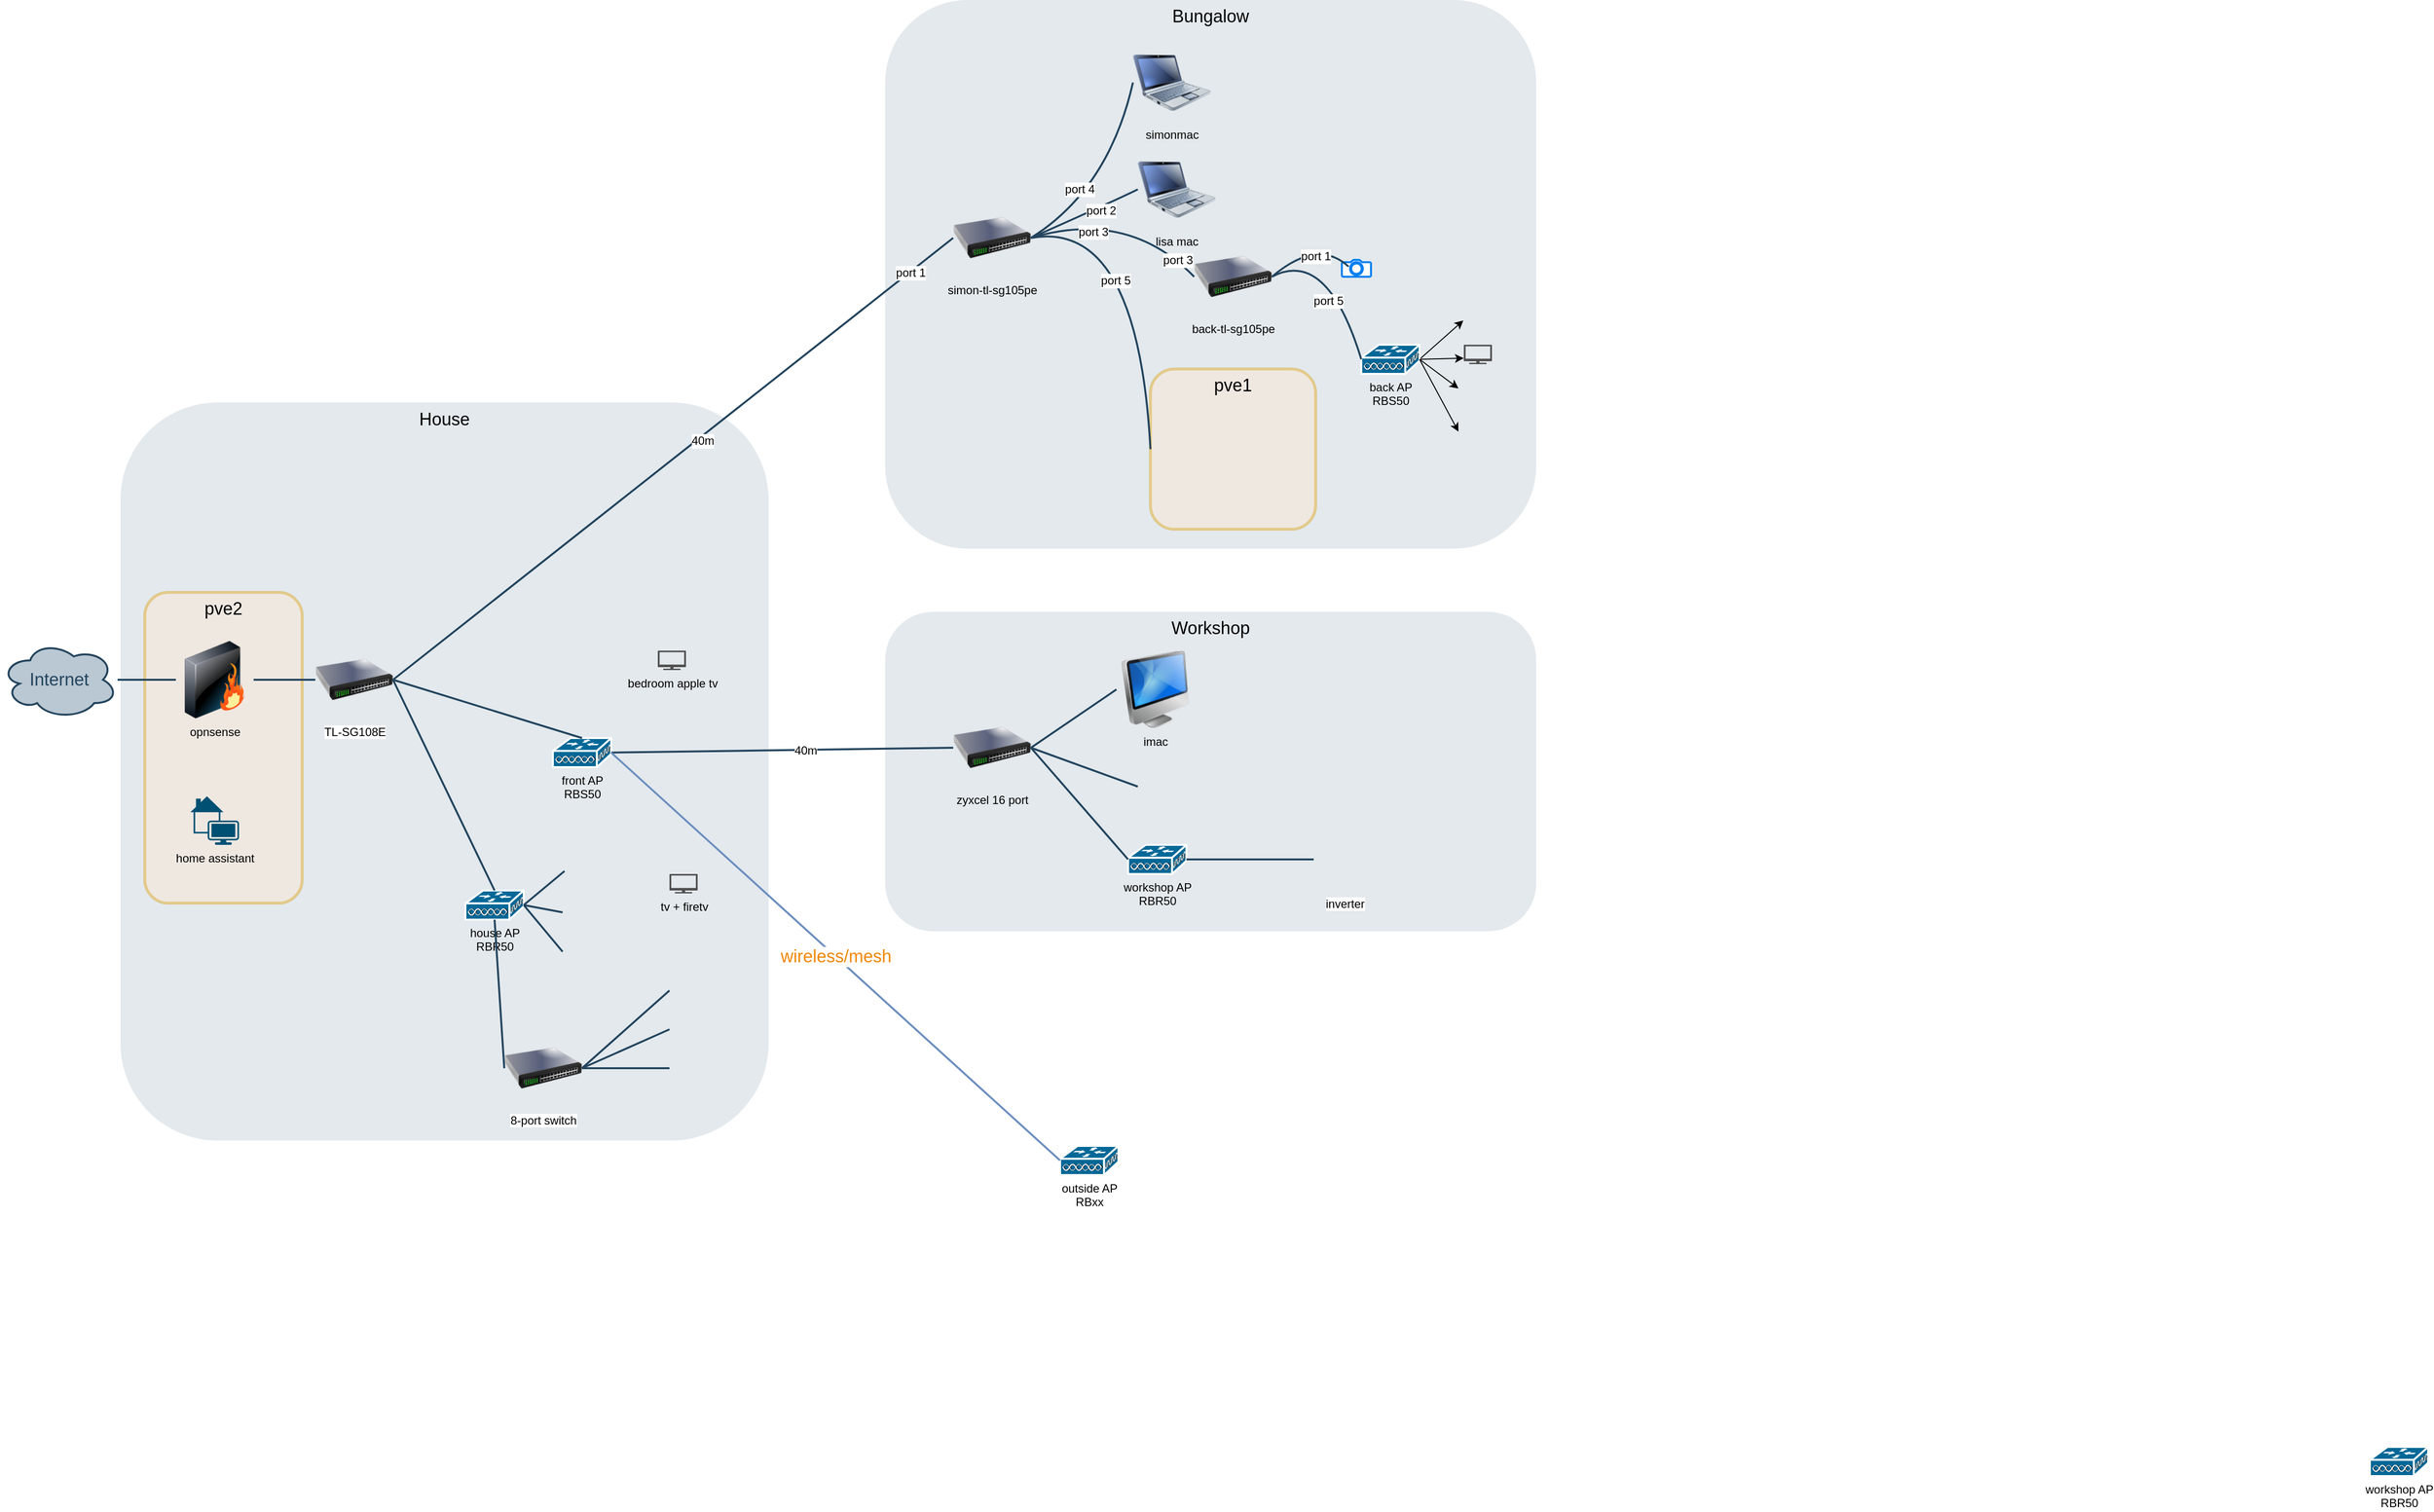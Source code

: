 <mxfile version="20.8.13" type="github">
  <diagram id="a45cf8ec-cd66-6f27-3ac3-be6e809c9e4a" name="Page-1">
    <mxGraphModel dx="1876" dy="2439" grid="1" gridSize="10" guides="1" tooltips="1" connect="1" arrows="1" fold="1" page="1" pageScale="1" pageWidth="827" pageHeight="1169" background="none" math="0" shadow="0">
      <root>
        <mxCell id="0" />
        <mxCell id="1" parent="0" />
        <mxCell id="ZwwhS14W_H6sbuMGakLy-214" value="House" style="rounded=1;whiteSpace=wrap;html=1;shadow=0;strokeColor=none;fillColor=#BAC8D3;gradientColor=none;fontSize=18;fontColor=default;opacity=40;fontStyle=0;strokeWidth=3;verticalAlign=top;" vertex="1" parent="1">
          <mxGeometry x="213" y="-295.5" width="667" height="760" as="geometry" />
        </mxCell>
        <mxCell id="ZwwhS14W_H6sbuMGakLy-209" value="pve2" style="rounded=1;whiteSpace=wrap;html=1;shadow=0;strokeColor=#d79b00;fillColor=#ffe6cc;fontSize=18;opacity=40;fontStyle=0;strokeWidth=3;verticalAlign=top;fontColor=default;" vertex="1" parent="1">
          <mxGeometry x="238" y="-100" width="162" height="320" as="geometry" />
        </mxCell>
        <mxCell id="ZwwhS14W_H6sbuMGakLy-174" value="Bungalow" style="rounded=1;whiteSpace=wrap;html=1;shadow=0;strokeColor=none;fillColor=#BAC8D3;gradientColor=none;fontSize=18;fontColor=default;opacity=40;fontStyle=0;strokeWidth=3;verticalAlign=top;" vertex="1" parent="1">
          <mxGeometry x="1000" y="-710" width="670" height="565" as="geometry" />
        </mxCell>
        <mxCell id="19" value="Internet" style="ellipse;shape=cloud;whiteSpace=wrap;html=1;shadow=0;strokeColor=#23445D;fillColor=#BAC8D3;gradientColor=none;fontSize=18;fontColor=#23445D;gradientDirection=north;fontStyle=0;strokeWidth=2;" parent="1" vertex="1">
          <mxGeometry x="90" y="-50" width="120" height="80" as="geometry" />
        </mxCell>
        <mxCell id="82" value="opnsense" style="image;html=1;image=img/lib/clip_art/networking/Firewall_128x128.png;shadow=0;strokeColor=#000000;fillColor=#FFFFFF;gradientColor=none;fontSize=12;fontColor=default;fontStyle=0;labelBackgroundColor=none;" parent="1" vertex="1">
          <mxGeometry x="270" y="-50" width="80" height="80" as="geometry" />
        </mxCell>
        <mxCell id="103" value="" style="strokeWidth=2;rounded=0;endArrow=none;startArrow=none;startSize=10;endSize=10;dashed=0;html=1;strokeColor=#23445D;fontSize=18;fontColor=#F08705;startFill=0;endFill=0;fontStyle=0;entryX=0;entryY=0.5;entryDx=0;entryDy=0;exitX=1;exitY=0.5;exitDx=0;exitDy=0;" parent="1" source="82" target="ZwwhS14W_H6sbuMGakLy-173" edge="1">
          <mxGeometry relative="1" as="geometry">
            <mxPoint x="390" y="130" as="sourcePoint" />
            <mxPoint x="600" y="-10" as="targetPoint" />
          </mxGeometry>
        </mxCell>
        <mxCell id="110" style="edgeStyle=none;rounded=0;html=1;startArrow=none;startFill=0;endArrow=none;endFill=0;fontSize=18;fontColor=#F08705;strokeColor=#23445D;strokeWidth=2;fontStyle=0" parent="1" source="82" target="19" edge="1">
          <mxGeometry relative="1" as="geometry" />
        </mxCell>
        <mxCell id="ZwwhS14W_H6sbuMGakLy-173" value="TL-SG108E" style="image;html=1;image=img/lib/clip_art/networking/Switch_128x128.png" vertex="1" parent="1">
          <mxGeometry x="413.5" y="-50" width="80" height="80" as="geometry" />
        </mxCell>
        <mxCell id="ZwwhS14W_H6sbuMGakLy-175" value="simon-tl-sg105pe" style="image;html=1;image=img/lib/clip_art/networking/Switch_128x128.png;labelBackgroundColor=none;" vertex="1" parent="1">
          <mxGeometry x="1070" y="-505" width="80" height="80" as="geometry" />
        </mxCell>
        <mxCell id="ZwwhS14W_H6sbuMGakLy-179" value="simonmac" style="image;html=1;image=img/lib/clip_art/computers/Netbook_128x128.png;shadow=0;strokeColor=#000000;fillColor=#FFFFFF;gradientColor=none;fontSize=12;fontColor=default;fontStyle=0;labelBackgroundColor=none;verticalAlign=top;" vertex="1" parent="1">
          <mxGeometry x="1255" y="-665" width="80" height="80" as="geometry" />
        </mxCell>
        <mxCell id="ZwwhS14W_H6sbuMGakLy-184" value="" style="strokeWidth=2;rounded=0;endArrow=none;startArrow=none;startSize=10;endSize=10;dashed=0;html=1;strokeColor=#23445D;fontSize=18;fontColor=#F08705;startFill=0;endFill=0;fontStyle=0;entryX=0;entryY=0.5;entryDx=0;entryDy=0;exitX=1;exitY=0.5;exitDx=0;exitDy=0;" edge="1" parent="1" source="ZwwhS14W_H6sbuMGakLy-173" target="ZwwhS14W_H6sbuMGakLy-175">
          <mxGeometry relative="1" as="geometry">
            <mxPoint x="360" as="sourcePoint" />
            <mxPoint x="423.5" as="targetPoint" />
          </mxGeometry>
        </mxCell>
        <mxCell id="ZwwhS14W_H6sbuMGakLy-262" value="40m" style="edgeLabel;html=1;align=center;verticalAlign=middle;resizable=0;points=[];fontSize=12;fontColor=none;" vertex="1" connectable="0" parent="ZwwhS14W_H6sbuMGakLy-184">
          <mxGeometry x="0.095" y="-3" relative="1" as="geometry">
            <mxPoint x="1" as="offset" />
          </mxGeometry>
        </mxCell>
        <mxCell id="ZwwhS14W_H6sbuMGakLy-270" value="port 1" style="edgeLabel;html=1;align=center;verticalAlign=middle;resizable=0;points=[];fontSize=12;fontColor=none;" vertex="1" connectable="0" parent="ZwwhS14W_H6sbuMGakLy-184">
          <mxGeometry x="0.845" relative="1" as="geometry">
            <mxPoint as="offset" />
          </mxGeometry>
        </mxCell>
        <mxCell id="ZwwhS14W_H6sbuMGakLy-185" value="" style="strokeWidth=2;endArrow=none;startArrow=none;startSize=10;endSize=10;dashed=0;html=1;strokeColor=#23445D;fontSize=18;fontColor=#F08705;startFill=0;endFill=0;fontStyle=0;entryX=0;entryY=0.5;entryDx=0;entryDy=0;exitX=1;exitY=0.5;exitDx=0;exitDy=0;curved=1;" edge="1" parent="1" source="ZwwhS14W_H6sbuMGakLy-175" target="ZwwhS14W_H6sbuMGakLy-179">
          <mxGeometry relative="1" as="geometry">
            <mxPoint x="680" y="-445" as="sourcePoint" />
            <mxPoint x="743.5" y="-445" as="targetPoint" />
            <Array as="points">
              <mxPoint x="1230" y="-515" />
            </Array>
          </mxGeometry>
        </mxCell>
        <mxCell id="ZwwhS14W_H6sbuMGakLy-272" value="port 4" style="edgeLabel;html=1;align=center;verticalAlign=middle;resizable=0;points=[];fontSize=12;fontColor=none;" vertex="1" connectable="0" parent="ZwwhS14W_H6sbuMGakLy-185">
          <mxGeometry x="-0.542" y="6" relative="1" as="geometry">
            <mxPoint x="13" y="-20" as="offset" />
          </mxGeometry>
        </mxCell>
        <mxCell id="ZwwhS14W_H6sbuMGakLy-186" value="lisa mac" style="image;html=1;image=img/lib/clip_art/computers/Netbook_128x128.png;shadow=0;strokeColor=#000000;fillColor=#FFFFFF;gradientColor=none;fontSize=12;fontColor=default;fontStyle=0;labelBackgroundColor=none;verticalAlign=top;" vertex="1" parent="1">
          <mxGeometry x="1260" y="-555" width="80" height="80" as="geometry" />
        </mxCell>
        <mxCell id="ZwwhS14W_H6sbuMGakLy-192" value="" style="strokeWidth=2;endArrow=none;startArrow=none;startSize=10;endSize=10;dashed=0;html=1;strokeColor=#23445D;fontSize=18;fontColor=#F08705;startFill=0;endFill=0;fontStyle=0;entryX=0;entryY=0.5;entryDx=0;entryDy=0;exitX=1;exitY=0.5;exitDx=0;exitDy=0;curved=1;" edge="1" parent="1" source="ZwwhS14W_H6sbuMGakLy-175" target="ZwwhS14W_H6sbuMGakLy-186">
          <mxGeometry relative="1" as="geometry">
            <mxPoint x="1160" y="-455" as="sourcePoint" />
            <mxPoint x="1265" y="-615" as="targetPoint" />
            <Array as="points">
              <mxPoint x="1240" y="-505" />
            </Array>
          </mxGeometry>
        </mxCell>
        <mxCell id="ZwwhS14W_H6sbuMGakLy-273" value="port 2" style="edgeLabel;html=1;align=center;verticalAlign=middle;resizable=0;points=[];fontSize=12;fontColor=none;" vertex="1" connectable="0" parent="ZwwhS14W_H6sbuMGakLy-192">
          <mxGeometry x="0.262" y="-4" relative="1" as="geometry">
            <mxPoint y="-1" as="offset" />
          </mxGeometry>
        </mxCell>
        <mxCell id="ZwwhS14W_H6sbuMGakLy-193" value="back-tl-sg105pe" style="image;html=1;image=img/lib/clip_art/networking/Switch_128x128.png;labelBackgroundColor=none;" vertex="1" parent="1">
          <mxGeometry x="1318" y="-465" width="80" height="80" as="geometry" />
        </mxCell>
        <mxCell id="ZwwhS14W_H6sbuMGakLy-197" value="" style="html=1;verticalLabelPosition=bottom;align=center;labelBackgroundColor=#ffffff;verticalAlign=top;strokeWidth=2;strokeColor=#0080F0;shadow=0;dashed=0;shape=mxgraph.ios7.icons.camera;fontSize=12;fontColor=default;" vertex="1" parent="1">
          <mxGeometry x="1470" y="-442.4" width="30" height="17.4" as="geometry" />
        </mxCell>
        <mxCell id="ZwwhS14W_H6sbuMGakLy-198" value="" style="strokeWidth=2;endArrow=none;startArrow=none;startSize=10;endSize=10;dashed=0;html=1;strokeColor=#23445D;fontSize=18;fontColor=#F08705;startFill=0;endFill=0;fontStyle=0;entryX=0.229;entryY=0.401;entryDx=0;entryDy=0;exitX=1;exitY=0.5;exitDx=0;exitDy=0;curved=1;entryPerimeter=0;" edge="1" parent="1" source="ZwwhS14W_H6sbuMGakLy-193" target="ZwwhS14W_H6sbuMGakLy-197">
          <mxGeometry relative="1" as="geometry">
            <mxPoint x="1365" y="-415" as="sourcePoint" />
            <mxPoint x="1470" y="-575" as="targetPoint" />
            <Array as="points">
              <mxPoint x="1445" y="-465" />
            </Array>
          </mxGeometry>
        </mxCell>
        <mxCell id="ZwwhS14W_H6sbuMGakLy-268" value="port 1" style="edgeLabel;html=1;align=center;verticalAlign=middle;resizable=0;points=[];fontSize=12;fontColor=none;" vertex="1" connectable="0" parent="ZwwhS14W_H6sbuMGakLy-198">
          <mxGeometry x="-0.063" y="-13" relative="1" as="geometry">
            <mxPoint x="-1" y="1" as="offset" />
          </mxGeometry>
        </mxCell>
        <mxCell id="ZwwhS14W_H6sbuMGakLy-207" style="edgeStyle=none;orthogonalLoop=1;jettySize=auto;html=1;exitX=1;exitY=0.5;exitDx=0;exitDy=0;exitPerimeter=0;entryX=-0.002;entryY=0.693;entryDx=0;entryDy=0;entryPerimeter=0;fontSize=12;fontColor=default;" edge="1" parent="1" source="ZwwhS14W_H6sbuMGakLy-199" target="ZwwhS14W_H6sbuMGakLy-203">
          <mxGeometry relative="1" as="geometry" />
        </mxCell>
        <mxCell id="ZwwhS14W_H6sbuMGakLy-208" style="edgeStyle=none;orthogonalLoop=1;jettySize=auto;html=1;exitX=1;exitY=0.5;exitDx=0;exitDy=0;exitPerimeter=0;entryX=0;entryY=0.5;entryDx=0;entryDy=0;fontSize=12;fontColor=default;" edge="1" parent="1" source="ZwwhS14W_H6sbuMGakLy-199" target="ZwwhS14W_H6sbuMGakLy-202">
          <mxGeometry relative="1" as="geometry" />
        </mxCell>
        <mxCell id="ZwwhS14W_H6sbuMGakLy-199" value="back AP&lt;br&gt;RBS50" style="shape=mxgraph.cisco.misc.mesh_ap;html=1;pointerEvents=1;dashed=0;fillColor=#036897;strokeColor=#ffffff;strokeWidth=2;verticalLabelPosition=bottom;verticalAlign=top;align=center;outlineConnect=0;labelBackgroundColor=none;fontSize=12;fontColor=default;" vertex="1" parent="1">
          <mxGeometry x="1490" y="-355" width="60" height="30" as="geometry" />
        </mxCell>
        <mxCell id="ZwwhS14W_H6sbuMGakLy-201" value="" style="strokeWidth=2;endArrow=none;startArrow=none;startSize=10;endSize=10;dashed=0;html=1;strokeColor=#23445D;fontSize=18;fontColor=#F08705;startFill=0;endFill=0;fontStyle=0;entryX=0;entryY=0.5;entryDx=0;entryDy=0;exitX=1;exitY=0.5;exitDx=0;exitDy=0;curved=1;entryPerimeter=0;" edge="1" parent="1" source="ZwwhS14W_H6sbuMGakLy-193" target="ZwwhS14W_H6sbuMGakLy-199">
          <mxGeometry relative="1" as="geometry">
            <mxPoint x="1350" y="-385" as="sourcePoint" />
            <mxPoint x="1486.87" y="-425.423" as="targetPoint" />
            <Array as="points">
              <mxPoint x="1455" y="-455" />
            </Array>
          </mxGeometry>
        </mxCell>
        <mxCell id="ZwwhS14W_H6sbuMGakLy-269" value="port 5" style="edgeLabel;html=1;align=center;verticalAlign=middle;resizable=0;points=[];fontSize=12;fontColor=none;" vertex="1" connectable="0" parent="ZwwhS14W_H6sbuMGakLy-201">
          <mxGeometry x="0.275" y="-15" relative="1" as="geometry">
            <mxPoint as="offset" />
          </mxGeometry>
        </mxCell>
        <mxCell id="ZwwhS14W_H6sbuMGakLy-202" value="" style="shape=image;html=1;verticalAlign=top;verticalLabelPosition=bottom;labelBackgroundColor=#ffffff;imageAspect=0;aspect=fixed;image=https://cdn1.iconfinder.com/data/icons/ionicons-fill-vol-2/512/logo-xbox-128.png;fontSize=12;fontColor=default;" vertex="1" parent="1">
          <mxGeometry x="1595" y="-395" width="30" height="30" as="geometry" />
        </mxCell>
        <mxCell id="ZwwhS14W_H6sbuMGakLy-203" value="" style="sketch=0;pointerEvents=1;shadow=0;dashed=0;html=1;strokeColor=none;fillColor=#505050;labelPosition=center;verticalLabelPosition=bottom;verticalAlign=top;outlineConnect=0;align=center;shape=mxgraph.office.devices.tv;labelBackgroundColor=none;fontSize=12;fontColor=default;" vertex="1" parent="1">
          <mxGeometry x="1595.5" y="-355" width="29" height="20" as="geometry" />
        </mxCell>
        <mxCell id="ZwwhS14W_H6sbuMGakLy-210" value="home assistant" style="points=[[0.115,0.05,0],[0.335,0,0],[0.98,0.52,0],[1,0.71,0],[0.68,1,0],[0.065,0.76,0],[0,0.33,0],[0.68,0.33,0]];verticalLabelPosition=bottom;sketch=0;html=1;verticalAlign=top;aspect=fixed;align=center;pointerEvents=1;shape=mxgraph.cisco19.home_office;fillColor=#005073;strokeColor=none;labelBackgroundColor=none;fontSize=12;fontColor=default;" vertex="1" parent="1">
          <mxGeometry x="285" y="110" width="50" height="50" as="geometry" />
        </mxCell>
        <mxCell id="ZwwhS14W_H6sbuMGakLy-211" value="" style="strokeWidth=2;endArrow=none;startArrow=none;startSize=10;endSize=10;dashed=0;html=1;strokeColor=#23445D;fontSize=18;fontColor=#F08705;startFill=0;endFill=0;fontStyle=0;entryX=0;entryY=0.5;entryDx=0;entryDy=0;exitX=1;exitY=0.5;exitDx=0;exitDy=0;curved=1;" edge="1" parent="1" source="ZwwhS14W_H6sbuMGakLy-175" target="ZwwhS14W_H6sbuMGakLy-193">
          <mxGeometry relative="1" as="geometry">
            <mxPoint x="1160" y="-455" as="sourcePoint" />
            <mxPoint x="1270" y="-505" as="targetPoint" />
            <Array as="points">
              <mxPoint x="1250" y="-495" />
            </Array>
          </mxGeometry>
        </mxCell>
        <mxCell id="ZwwhS14W_H6sbuMGakLy-271" value="port 3" style="edgeLabel;html=1;align=center;verticalAlign=middle;resizable=0;points=[];fontSize=12;fontColor=none;" vertex="1" connectable="0" parent="ZwwhS14W_H6sbuMGakLy-211">
          <mxGeometry x="0.758" relative="1" as="geometry">
            <mxPoint as="offset" />
          </mxGeometry>
        </mxCell>
        <mxCell id="ZwwhS14W_H6sbuMGakLy-274" value="port 3" style="edgeLabel;html=1;align=center;verticalAlign=middle;resizable=0;points=[];fontSize=12;fontColor=none;" vertex="1" connectable="0" parent="ZwwhS14W_H6sbuMGakLy-211">
          <mxGeometry x="-0.375" y="-12" relative="1" as="geometry">
            <mxPoint as="offset" />
          </mxGeometry>
        </mxCell>
        <mxCell id="ZwwhS14W_H6sbuMGakLy-212" value="pve1" style="rounded=1;whiteSpace=wrap;html=1;shadow=0;strokeColor=#d79b00;fillColor=#ffe6cc;fontSize=18;opacity=40;fontStyle=0;strokeWidth=3;verticalAlign=top;fontColor=default;" vertex="1" parent="1">
          <mxGeometry x="1273" y="-330" width="170" height="165" as="geometry" />
        </mxCell>
        <mxCell id="ZwwhS14W_H6sbuMGakLy-213" value="" style="strokeWidth=2;endArrow=none;startArrow=none;startSize=10;endSize=10;dashed=0;html=1;strokeColor=#23445D;fontSize=18;fontColor=#F08705;startFill=0;endFill=0;fontStyle=0;entryX=0;entryY=0.5;entryDx=0;entryDy=0;curved=1;" edge="1" parent="1" target="ZwwhS14W_H6sbuMGakLy-212">
          <mxGeometry relative="1" as="geometry">
            <mxPoint x="1150" y="-465" as="sourcePoint" />
            <mxPoint x="1270" y="-385" as="targetPoint" />
            <Array as="points">
              <mxPoint x="1260" y="-485" />
            </Array>
          </mxGeometry>
        </mxCell>
        <mxCell id="ZwwhS14W_H6sbuMGakLy-275" value="port 5" style="edgeLabel;html=1;align=center;verticalAlign=middle;resizable=0;points=[];fontSize=12;fontColor=none;" vertex="1" connectable="0" parent="ZwwhS14W_H6sbuMGakLy-213">
          <mxGeometry x="-0.004" y="-27" relative="1" as="geometry">
            <mxPoint as="offset" />
          </mxGeometry>
        </mxCell>
        <mxCell id="ZwwhS14W_H6sbuMGakLy-215" value="house AP&lt;br&gt;RBR50" style="shape=mxgraph.cisco.misc.mesh_ap;html=1;pointerEvents=1;dashed=0;fillColor=#036897;strokeColor=#ffffff;strokeWidth=2;verticalLabelPosition=bottom;verticalAlign=top;align=center;outlineConnect=0;labelBackgroundColor=none;fontSize=12;fontColor=default;" vertex="1" parent="1">
          <mxGeometry x="568" y="207" width="60" height="30" as="geometry" />
        </mxCell>
        <mxCell id="ZwwhS14W_H6sbuMGakLy-216" value="front AP&lt;br&gt;RBS50" style="shape=mxgraph.cisco.misc.mesh_ap;html=1;pointerEvents=1;dashed=0;fillColor=#036897;strokeColor=#ffffff;strokeWidth=2;verticalLabelPosition=bottom;verticalAlign=top;align=center;outlineConnect=0;labelBackgroundColor=none;fontSize=12;fontColor=default;" vertex="1" parent="1">
          <mxGeometry x="658" y="50" width="60" height="30" as="geometry" />
        </mxCell>
        <mxCell id="ZwwhS14W_H6sbuMGakLy-217" value="Workshop" style="rounded=1;whiteSpace=wrap;html=1;shadow=0;strokeColor=none;fillColor=#BAC8D3;gradientColor=none;fontSize=18;fontColor=default;opacity=40;fontStyle=0;strokeWidth=3;verticalAlign=top;" vertex="1" parent="1">
          <mxGeometry x="1000" y="-80" width="670" height="329" as="geometry" />
        </mxCell>
        <mxCell id="ZwwhS14W_H6sbuMGakLy-218" value="zyxcel 16 port" style="image;html=1;image=img/lib/clip_art/networking/Switch_128x128.png;labelBackgroundColor=none;" vertex="1" parent="1">
          <mxGeometry x="1070" y="20" width="80" height="80" as="geometry" />
        </mxCell>
        <mxCell id="ZwwhS14W_H6sbuMGakLy-219" value="imac" style="image;html=1;image=img/lib/clip_art/computers/iMac_128x128.png;labelBackgroundColor=none;fontSize=12;fontColor=default;" vertex="1" parent="1">
          <mxGeometry x="1238" y="-40" width="80" height="80" as="geometry" />
        </mxCell>
        <mxCell id="ZwwhS14W_H6sbuMGakLy-220" value="" style="shape=image;html=1;verticalAlign=top;verticalLabelPosition=bottom;labelBackgroundColor=#ffffff;imageAspect=0;aspect=fixed;image=https://cdn0.iconfinder.com/data/icons/super-batman/24/3151572_-_math_mathematics_pi-128.png;fontSize=12;fontColor=default;" vertex="1" parent="1">
          <mxGeometry x="1260" y="80" width="40" height="40" as="geometry" />
        </mxCell>
        <mxCell id="ZwwhS14W_H6sbuMGakLy-221" value="workshop AP&lt;br&gt;RBR50" style="shape=mxgraph.cisco.misc.mesh_ap;html=1;pointerEvents=1;dashed=0;fillColor=#036897;strokeColor=#ffffff;strokeWidth=2;verticalLabelPosition=bottom;verticalAlign=top;align=center;outlineConnect=0;labelBackgroundColor=none;fontSize=12;fontColor=default;" vertex="1" parent="1">
          <mxGeometry x="1250" y="160" width="60" height="30" as="geometry" />
        </mxCell>
        <mxCell id="ZwwhS14W_H6sbuMGakLy-222" value="outside AP&lt;br&gt;RBxx" style="shape=mxgraph.cisco.misc.mesh_ap;html=1;pointerEvents=1;dashed=0;fillColor=#036897;strokeColor=#ffffff;strokeWidth=2;verticalLabelPosition=bottom;verticalAlign=top;align=center;outlineConnect=0;labelBackgroundColor=none;fontSize=12;fontColor=default;" vertex="1" parent="1">
          <mxGeometry x="1180" y="470" width="60" height="30" as="geometry" />
        </mxCell>
        <mxCell id="ZwwhS14W_H6sbuMGakLy-223" value="workshop AP&lt;br&gt;RBR50" style="shape=mxgraph.cisco.misc.mesh_ap;html=1;pointerEvents=1;dashed=0;fillColor=#036897;strokeColor=#ffffff;strokeWidth=2;verticalLabelPosition=bottom;verticalAlign=top;align=center;outlineConnect=0;labelBackgroundColor=none;fontSize=12;fontColor=default;" vertex="1" parent="1">
          <mxGeometry x="2528" y="780" width="60" height="30" as="geometry" />
        </mxCell>
        <mxCell id="ZwwhS14W_H6sbuMGakLy-224" value="" style="strokeWidth=2;rounded=0;endArrow=none;startArrow=none;startSize=10;endSize=10;dashed=0;html=1;strokeColor=#23445D;fontSize=18;fontColor=#F08705;startFill=0;endFill=0;fontStyle=0;entryX=0.5;entryY=0;entryDx=0;entryDy=0;exitX=1;exitY=0.5;exitDx=0;exitDy=0;entryPerimeter=0;" edge="1" parent="1" source="ZwwhS14W_H6sbuMGakLy-173" target="ZwwhS14W_H6sbuMGakLy-215">
          <mxGeometry relative="1" as="geometry">
            <mxPoint x="503.5" as="sourcePoint" />
            <mxPoint x="1080" y="-455" as="targetPoint" />
          </mxGeometry>
        </mxCell>
        <mxCell id="ZwwhS14W_H6sbuMGakLy-225" value="" style="strokeWidth=2;rounded=0;endArrow=none;startArrow=none;startSize=10;endSize=10;dashed=0;html=1;strokeColor=#23445D;fontSize=18;fontColor=#F08705;startFill=0;endFill=0;fontStyle=0;entryX=0.5;entryY=0;entryDx=0;entryDy=0;exitX=1;exitY=0.5;exitDx=0;exitDy=0;entryPerimeter=0;" edge="1" parent="1" source="ZwwhS14W_H6sbuMGakLy-173" target="ZwwhS14W_H6sbuMGakLy-216">
          <mxGeometry relative="1" as="geometry">
            <mxPoint x="503.5" as="sourcePoint" />
            <mxPoint x="560" y="170" as="targetPoint" />
          </mxGeometry>
        </mxCell>
        <mxCell id="ZwwhS14W_H6sbuMGakLy-226" value="inverter" style="shape=image;html=1;verticalAlign=top;verticalLabelPosition=bottom;labelBackgroundColor=#ffffff;imageAspect=0;aspect=fixed;image=https://cdn2.iconfinder.com/data/icons/business-and-education-1/512/133_Solar_Panel_Energy_technology_smart_city_technology_smart-128.png;fontSize=12;fontColor=default;" vertex="1" parent="1">
          <mxGeometry x="1441" y="143" width="64" height="64" as="geometry" />
        </mxCell>
        <mxCell id="ZwwhS14W_H6sbuMGakLy-228" value="" style="strokeWidth=2;rounded=0;endArrow=none;startArrow=none;startSize=10;endSize=10;dashed=0;html=1;strokeColor=#23445D;fontSize=18;fontColor=#F08705;startFill=0;endFill=0;fontStyle=0;entryX=0;entryY=0.5;entryDx=0;entryDy=0;exitX=1;exitY=0.5;exitDx=0;exitDy=0;exitPerimeter=0;" edge="1" parent="1" source="ZwwhS14W_H6sbuMGakLy-216" target="ZwwhS14W_H6sbuMGakLy-218">
          <mxGeometry relative="1" as="geometry">
            <mxPoint x="863.5" y="170" as="sourcePoint" />
            <mxPoint x="920" y="470" as="targetPoint" />
          </mxGeometry>
        </mxCell>
        <mxCell id="ZwwhS14W_H6sbuMGakLy-263" value="40m" style="edgeLabel;html=1;align=center;verticalAlign=middle;resizable=0;points=[];fontSize=12;fontColor=none;" vertex="1" connectable="0" parent="ZwwhS14W_H6sbuMGakLy-228">
          <mxGeometry x="0.137" y="-1" relative="1" as="geometry">
            <mxPoint as="offset" />
          </mxGeometry>
        </mxCell>
        <mxCell id="ZwwhS14W_H6sbuMGakLy-229" value="" style="shape=image;html=1;verticalAlign=top;verticalLabelPosition=bottom;labelBackgroundColor=#ffffff;imageAspect=0;aspect=fixed;image=https://cdn4.iconfinder.com/data/icons/aiga-symbol-signs/444/aiga_information-128.png;fontSize=12;fontColor=default;" vertex="1" parent="1">
          <mxGeometry x="890" y="-170" width="40" height="40" as="geometry" />
        </mxCell>
        <mxCell id="ZwwhS14W_H6sbuMGakLy-230" value="" style="shape=image;html=1;verticalAlign=top;verticalLabelPosition=bottom;labelBackgroundColor=#ffffff;imageAspect=0;aspect=fixed;image=https://cdn4.iconfinder.com/data/icons/aiga-symbol-signs/444/aiga_information-128.png;fontSize=12;fontColor=default;" vertex="1" parent="1">
          <mxGeometry x="668" y="250" width="40" height="40" as="geometry" />
        </mxCell>
        <mxCell id="ZwwhS14W_H6sbuMGakLy-231" value="" style="shape=image;html=1;verticalAlign=top;verticalLabelPosition=bottom;labelBackgroundColor=#ffffff;imageAspect=0;aspect=fixed;image=https://cdn4.iconfinder.com/data/icons/aiga-symbol-signs/444/aiga_information-128.png;fontSize=12;fontColor=default;" vertex="1" parent="1">
          <mxGeometry x="668" y="209" width="41" height="41" as="geometry" />
        </mxCell>
        <mxCell id="ZwwhS14W_H6sbuMGakLy-232" value="" style="shape=image;html=1;verticalAlign=top;verticalLabelPosition=bottom;labelBackgroundColor=#ffffff;imageAspect=0;aspect=fixed;image=https://cdn4.iconfinder.com/data/icons/aiga-symbol-signs/444/aiga_information-128.png;fontSize=12;fontColor=default;" vertex="1" parent="1">
          <mxGeometry x="670" y="167" width="40" height="40" as="geometry" />
        </mxCell>
        <mxCell id="ZwwhS14W_H6sbuMGakLy-233" value="8-port switch" style="image;html=1;image=img/lib/clip_art/networking/Switch_128x128.png" vertex="1" parent="1">
          <mxGeometry x="608" y="350" width="80" height="80" as="geometry" />
        </mxCell>
        <mxCell id="ZwwhS14W_H6sbuMGakLy-234" value="" style="strokeWidth=2;rounded=0;endArrow=none;startArrow=none;startSize=10;endSize=10;dashed=0;html=1;strokeColor=#23445D;fontSize=18;fontColor=#F08705;startFill=0;endFill=0;fontStyle=0;entryX=0;entryY=0.5;entryDx=0;entryDy=0;exitX=0.5;exitY=1;exitDx=0;exitDy=0;exitPerimeter=0;" edge="1" parent="1" source="ZwwhS14W_H6sbuMGakLy-215" target="ZwwhS14W_H6sbuMGakLy-233">
          <mxGeometry relative="1" as="geometry">
            <mxPoint x="435.5" y="250" as="sourcePoint" />
            <mxPoint x="540" y="467" as="targetPoint" />
          </mxGeometry>
        </mxCell>
        <mxCell id="ZwwhS14W_H6sbuMGakLy-235" value="" style="strokeWidth=2;rounded=0;endArrow=none;startArrow=none;startSize=10;endSize=10;dashed=0;html=1;strokeColor=#23445D;fontSize=18;fontColor=#F08705;startFill=0;endFill=0;fontStyle=0;entryX=0;entryY=0.5;entryDx=0;entryDy=0;exitX=1;exitY=0.5;exitDx=0;exitDy=0;exitPerimeter=0;" edge="1" parent="1" source="ZwwhS14W_H6sbuMGakLy-215" target="ZwwhS14W_H6sbuMGakLy-230">
          <mxGeometry relative="1" as="geometry">
            <mxPoint x="513.5" y="10" as="sourcePoint" />
            <mxPoint x="618" y="227" as="targetPoint" />
          </mxGeometry>
        </mxCell>
        <mxCell id="ZwwhS14W_H6sbuMGakLy-236" value="" style="strokeWidth=2;rounded=0;endArrow=none;startArrow=none;startSize=10;endSize=10;dashed=0;html=1;strokeColor=#23445D;fontSize=18;fontColor=#F08705;startFill=0;endFill=0;fontStyle=0;entryX=0;entryY=0.5;entryDx=0;entryDy=0;exitX=1;exitY=0.5;exitDx=0;exitDy=0;exitPerimeter=0;" edge="1" parent="1" source="ZwwhS14W_H6sbuMGakLy-215" target="ZwwhS14W_H6sbuMGakLy-231">
          <mxGeometry relative="1" as="geometry">
            <mxPoint x="638" y="232" as="sourcePoint" />
            <mxPoint x="678" y="280" as="targetPoint" />
          </mxGeometry>
        </mxCell>
        <mxCell id="ZwwhS14W_H6sbuMGakLy-237" value="" style="strokeWidth=2;rounded=0;endArrow=none;startArrow=none;startSize=10;endSize=10;dashed=0;html=1;strokeColor=#23445D;fontSize=18;fontColor=#F08705;startFill=0;endFill=0;fontStyle=0;entryX=0;entryY=0.5;entryDx=0;entryDy=0;exitX=1;exitY=0.5;exitDx=0;exitDy=0;exitPerimeter=0;" edge="1" parent="1" source="ZwwhS14W_H6sbuMGakLy-215" target="ZwwhS14W_H6sbuMGakLy-232">
          <mxGeometry relative="1" as="geometry">
            <mxPoint x="638" y="232" as="sourcePoint" />
            <mxPoint x="678" y="239" as="targetPoint" />
          </mxGeometry>
        </mxCell>
        <mxCell id="ZwwhS14W_H6sbuMGakLy-240" value="" style="shape=image;html=1;verticalAlign=top;verticalLabelPosition=bottom;labelBackgroundColor=#ffffff;imageAspect=0;aspect=fixed;image=https://cdn4.iconfinder.com/data/icons/aiga-symbol-signs/444/aiga_information-128.png;fontSize=12;fontColor=default;" vertex="1" parent="1">
          <mxGeometry x="778" y="290" width="40" height="40" as="geometry" />
        </mxCell>
        <mxCell id="ZwwhS14W_H6sbuMGakLy-241" value="" style="shape=image;html=1;verticalAlign=top;verticalLabelPosition=bottom;labelBackgroundColor=#ffffff;imageAspect=0;aspect=fixed;image=https://cdn4.iconfinder.com/data/icons/aiga-symbol-signs/444/aiga_information-128.png;fontSize=12;fontColor=default;" vertex="1" parent="1">
          <mxGeometry x="778" y="330" width="40" height="40" as="geometry" />
        </mxCell>
        <mxCell id="ZwwhS14W_H6sbuMGakLy-242" value="" style="shape=image;html=1;verticalAlign=top;verticalLabelPosition=bottom;labelBackgroundColor=#ffffff;imageAspect=0;aspect=fixed;image=https://cdn4.iconfinder.com/data/icons/aiga-symbol-signs/444/aiga_information-128.png;fontSize=12;fontColor=default;" vertex="1" parent="1">
          <mxGeometry x="778" y="370" width="40" height="40" as="geometry" />
        </mxCell>
        <mxCell id="ZwwhS14W_H6sbuMGakLy-243" value="" style="strokeWidth=2;rounded=0;endArrow=none;startArrow=none;startSize=10;endSize=10;dashed=0;html=1;strokeColor=#23445D;fontSize=18;fontColor=#F08705;startFill=0;endFill=0;fontStyle=0;entryX=0;entryY=0.5;entryDx=0;entryDy=0;exitX=1;exitY=0.5;exitDx=0;exitDy=0;" edge="1" parent="1" source="ZwwhS14W_H6sbuMGakLy-233" target="ZwwhS14W_H6sbuMGakLy-242">
          <mxGeometry relative="1" as="geometry">
            <mxPoint x="638" y="232" as="sourcePoint" />
            <mxPoint x="678" y="280" as="targetPoint" />
          </mxGeometry>
        </mxCell>
        <mxCell id="ZwwhS14W_H6sbuMGakLy-244" value="" style="strokeWidth=2;rounded=0;endArrow=none;startArrow=none;startSize=10;endSize=10;dashed=0;html=1;strokeColor=#23445D;fontSize=18;fontColor=#F08705;startFill=0;endFill=0;fontStyle=0;entryX=0;entryY=0.5;entryDx=0;entryDy=0;exitX=1;exitY=0.5;exitDx=0;exitDy=0;" edge="1" parent="1" source="ZwwhS14W_H6sbuMGakLy-233" target="ZwwhS14W_H6sbuMGakLy-241">
          <mxGeometry relative="1" as="geometry">
            <mxPoint x="748" y="350" as="sourcePoint" />
            <mxPoint x="788" y="400" as="targetPoint" />
          </mxGeometry>
        </mxCell>
        <mxCell id="ZwwhS14W_H6sbuMGakLy-245" value="" style="strokeWidth=2;rounded=0;endArrow=none;startArrow=none;startSize=10;endSize=10;dashed=0;html=1;strokeColor=#23445D;fontSize=18;fontColor=#F08705;startFill=0;endFill=0;fontStyle=0;entryX=0;entryY=0.5;entryDx=0;entryDy=0;exitX=1;exitY=0.5;exitDx=0;exitDy=0;" edge="1" parent="1" source="ZwwhS14W_H6sbuMGakLy-233" target="ZwwhS14W_H6sbuMGakLy-240">
          <mxGeometry relative="1" as="geometry">
            <mxPoint x="758" y="360" as="sourcePoint" />
            <mxPoint x="798" y="410" as="targetPoint" />
          </mxGeometry>
        </mxCell>
        <mxCell id="ZwwhS14W_H6sbuMGakLy-246" value="" style="strokeWidth=2;rounded=0;endArrow=none;startArrow=none;startSize=10;endSize=10;dashed=0;html=1;strokeColor=#23445D;fontSize=18;fontColor=#F08705;startFill=0;endFill=0;fontStyle=0;entryX=0;entryY=0.5;entryDx=0;entryDy=0;exitX=1;exitY=0.5;exitDx=0;exitDy=0;" edge="1" parent="1" source="ZwwhS14W_H6sbuMGakLy-218" target="ZwwhS14W_H6sbuMGakLy-219">
          <mxGeometry relative="1" as="geometry">
            <mxPoint x="748" y="350" as="sourcePoint" />
            <mxPoint x="788.0" y="320" as="targetPoint" />
          </mxGeometry>
        </mxCell>
        <mxCell id="ZwwhS14W_H6sbuMGakLy-247" value="" style="strokeWidth=2;rounded=0;endArrow=none;startArrow=none;startSize=10;endSize=10;dashed=0;html=1;strokeColor=#23445D;fontSize=18;fontColor=#F08705;startFill=0;endFill=0;fontStyle=0;entryX=0;entryY=0.5;entryDx=0;entryDy=0;exitX=1;exitY=0.5;exitDx=0;exitDy=0;" edge="1" parent="1" source="ZwwhS14W_H6sbuMGakLy-218" target="ZwwhS14W_H6sbuMGakLy-220">
          <mxGeometry relative="1" as="geometry">
            <mxPoint x="1160" y="70" as="sourcePoint" />
            <mxPoint x="1248.0" y="10" as="targetPoint" />
          </mxGeometry>
        </mxCell>
        <mxCell id="ZwwhS14W_H6sbuMGakLy-248" value="" style="strokeWidth=2;rounded=0;endArrow=none;startArrow=none;startSize=10;endSize=10;dashed=0;html=1;strokeColor=#23445D;fontSize=18;fontColor=#F08705;startFill=0;endFill=0;fontStyle=0;entryX=0;entryY=0.5;entryDx=0;entryDy=0;exitX=1;exitY=0.5;exitDx=0;exitDy=0;entryPerimeter=0;" edge="1" parent="1" source="ZwwhS14W_H6sbuMGakLy-218" target="ZwwhS14W_H6sbuMGakLy-221">
          <mxGeometry relative="1" as="geometry">
            <mxPoint x="1170" y="80" as="sourcePoint" />
            <mxPoint x="1258.0" y="20" as="targetPoint" />
          </mxGeometry>
        </mxCell>
        <mxCell id="ZwwhS14W_H6sbuMGakLy-249" value="" style="strokeWidth=2;rounded=0;endArrow=none;startArrow=none;startSize=10;endSize=10;dashed=0;html=1;strokeColor=#23445D;fontSize=18;fontColor=#F08705;startFill=0;endFill=0;fontStyle=0;entryX=0;entryY=0.5;entryDx=0;entryDy=0;exitX=1;exitY=0.5;exitDx=0;exitDy=0;exitPerimeter=0;" edge="1" parent="1" source="ZwwhS14W_H6sbuMGakLy-221" target="ZwwhS14W_H6sbuMGakLy-226">
          <mxGeometry relative="1" as="geometry">
            <mxPoint x="1180" y="90" as="sourcePoint" />
            <mxPoint x="1268.0" y="30" as="targetPoint" />
          </mxGeometry>
        </mxCell>
        <mxCell id="ZwwhS14W_H6sbuMGakLy-250" value="wireless/mesh" style="strokeWidth=2;rounded=0;endArrow=none;startArrow=none;startSize=10;endSize=10;dashed=0;html=1;strokeColor=#6c8ebf;fontSize=18;fontColor=#F08705;startFill=0;endFill=0;fontStyle=0;entryX=0;entryY=0.5;entryDx=0;entryDy=0;exitX=1;exitY=0.5;exitDx=0;exitDy=0;exitPerimeter=0;entryPerimeter=0;shadow=0;fillColor=#dae8fc;" edge="1" parent="1" source="ZwwhS14W_H6sbuMGakLy-216" target="ZwwhS14W_H6sbuMGakLy-222">
          <mxGeometry relative="1" as="geometry">
            <mxPoint x="728" y="75" as="sourcePoint" />
            <mxPoint x="1080" y="70" as="targetPoint" />
          </mxGeometry>
        </mxCell>
        <mxCell id="ZwwhS14W_H6sbuMGakLy-251" value="" style="shape=image;html=1;verticalAlign=top;verticalLabelPosition=bottom;labelBackgroundColor=#ffffff;imageAspect=0;aspect=fixed;image=https://cdn4.iconfinder.com/data/icons/aiga-symbol-signs/444/aiga_information-128.png;fontSize=12;fontColor=default;" vertex="1" parent="1">
          <mxGeometry x="350" y="20" width="40" height="40" as="geometry" />
        </mxCell>
        <mxCell id="ZwwhS14W_H6sbuMGakLy-252" value="" style="shape=image;html=1;verticalAlign=top;verticalLabelPosition=bottom;labelBackgroundColor=#ffffff;imageAspect=0;aspect=fixed;image=https://cdn4.iconfinder.com/data/icons/aiga-symbol-signs/444/aiga_information-128.png;fontSize=12;fontColor=default;" vertex="1" parent="1">
          <mxGeometry x="350" y="64.5" width="40" height="40" as="geometry" />
        </mxCell>
        <mxCell id="ZwwhS14W_H6sbuMGakLy-253" value="" style="shape=image;html=1;verticalAlign=top;verticalLabelPosition=bottom;labelBackgroundColor=#ffffff;imageAspect=0;aspect=fixed;image=https://cdn4.iconfinder.com/data/icons/aiga-symbol-signs/444/aiga_information-128.png;fontSize=12;fontColor=default;" vertex="1" parent="1">
          <mxGeometry x="350" y="110" width="40" height="40" as="geometry" />
        </mxCell>
        <mxCell id="ZwwhS14W_H6sbuMGakLy-254" value="" style="shape=image;html=1;verticalAlign=top;verticalLabelPosition=bottom;labelBackgroundColor=#ffffff;imageAspect=0;aspect=fixed;image=https://cdn4.iconfinder.com/data/icons/aiga-symbol-signs/444/aiga_information-128.png;fontSize=12;fontColor=default;" vertex="1" parent="1">
          <mxGeometry x="1390" y="-310" width="40" height="40" as="geometry" />
        </mxCell>
        <mxCell id="ZwwhS14W_H6sbuMGakLy-255" value="" style="shape=image;html=1;verticalAlign=top;verticalLabelPosition=bottom;labelBackgroundColor=#ffffff;imageAspect=0;aspect=fixed;image=https://cdn4.iconfinder.com/data/icons/aiga-symbol-signs/444/aiga_information-128.png;fontSize=12;fontColor=default;" vertex="1" parent="1">
          <mxGeometry x="1390" y="-265.5" width="40" height="40" as="geometry" />
        </mxCell>
        <mxCell id="ZwwhS14W_H6sbuMGakLy-256" value="" style="shape=image;html=1;verticalAlign=top;verticalLabelPosition=bottom;labelBackgroundColor=#ffffff;imageAspect=0;aspect=fixed;image=https://cdn4.iconfinder.com/data/icons/aiga-symbol-signs/444/aiga_information-128.png;fontSize=12;fontColor=default;" vertex="1" parent="1">
          <mxGeometry x="1390" y="-220" width="40" height="40" as="geometry" />
        </mxCell>
        <mxCell id="ZwwhS14W_H6sbuMGakLy-257" value="" style="shape=image;html=1;verticalAlign=top;verticalLabelPosition=bottom;labelBackgroundColor=#ffffff;imageAspect=0;aspect=fixed;image=https://cdn4.iconfinder.com/data/icons/aiga-symbol-signs/444/aiga_information-128.png;fontSize=12;fontColor=default;" vertex="1" parent="1">
          <mxGeometry x="1590" y="-330" width="40" height="40" as="geometry" />
        </mxCell>
        <mxCell id="ZwwhS14W_H6sbuMGakLy-258" value="" style="shape=image;html=1;verticalAlign=top;verticalLabelPosition=bottom;labelBackgroundColor=#ffffff;imageAspect=0;aspect=fixed;image=https://cdn4.iconfinder.com/data/icons/aiga-symbol-signs/444/aiga_information-128.png;fontSize=12;fontColor=default;" vertex="1" parent="1">
          <mxGeometry x="1590" y="-285.5" width="40" height="40" as="geometry" />
        </mxCell>
        <mxCell id="ZwwhS14W_H6sbuMGakLy-260" style="edgeStyle=none;orthogonalLoop=1;jettySize=auto;html=1;exitX=1;exitY=0.5;exitDx=0;exitDy=0;exitPerimeter=0;entryX=0;entryY=0.5;entryDx=0;entryDy=0;fontSize=12;fontColor=default;" edge="1" parent="1" source="ZwwhS14W_H6sbuMGakLy-199" target="ZwwhS14W_H6sbuMGakLy-257">
          <mxGeometry relative="1" as="geometry">
            <mxPoint x="1525" y="-360" as="sourcePoint" />
            <mxPoint x="1605.442" y="-331.14" as="targetPoint" />
          </mxGeometry>
        </mxCell>
        <mxCell id="ZwwhS14W_H6sbuMGakLy-261" style="edgeStyle=none;orthogonalLoop=1;jettySize=auto;html=1;exitX=1;exitY=0.5;exitDx=0;exitDy=0;exitPerimeter=0;entryX=0;entryY=0.5;entryDx=0;entryDy=0;fontSize=12;fontColor=default;" edge="1" parent="1" source="ZwwhS14W_H6sbuMGakLy-199" target="ZwwhS14W_H6sbuMGakLy-258">
          <mxGeometry relative="1" as="geometry">
            <mxPoint x="1535" y="-350" as="sourcePoint" />
            <mxPoint x="1615.442" y="-321.14" as="targetPoint" />
          </mxGeometry>
        </mxCell>
        <mxCell id="ZwwhS14W_H6sbuMGakLy-265" value="bedroom apple tv" style="sketch=0;pointerEvents=1;shadow=0;dashed=0;html=1;strokeColor=none;fillColor=#505050;labelPosition=center;verticalLabelPosition=bottom;verticalAlign=top;outlineConnect=0;align=center;shape=mxgraph.office.devices.tv;labelBackgroundColor=none;fontSize=12;fontColor=default;" vertex="1" parent="1">
          <mxGeometry x="766" y="-40" width="29" height="20" as="geometry" />
        </mxCell>
        <mxCell id="ZwwhS14W_H6sbuMGakLy-266" value="tv + firetv" style="sketch=0;pointerEvents=1;shadow=0;dashed=0;html=1;strokeColor=none;fillColor=#505050;labelPosition=center;verticalLabelPosition=bottom;verticalAlign=top;outlineConnect=0;align=center;shape=mxgraph.office.devices.tv;labelBackgroundColor=none;fontSize=12;fontColor=default;" vertex="1" parent="1">
          <mxGeometry x="778" y="190" width="29" height="20" as="geometry" />
        </mxCell>
      </root>
    </mxGraphModel>
  </diagram>
</mxfile>
